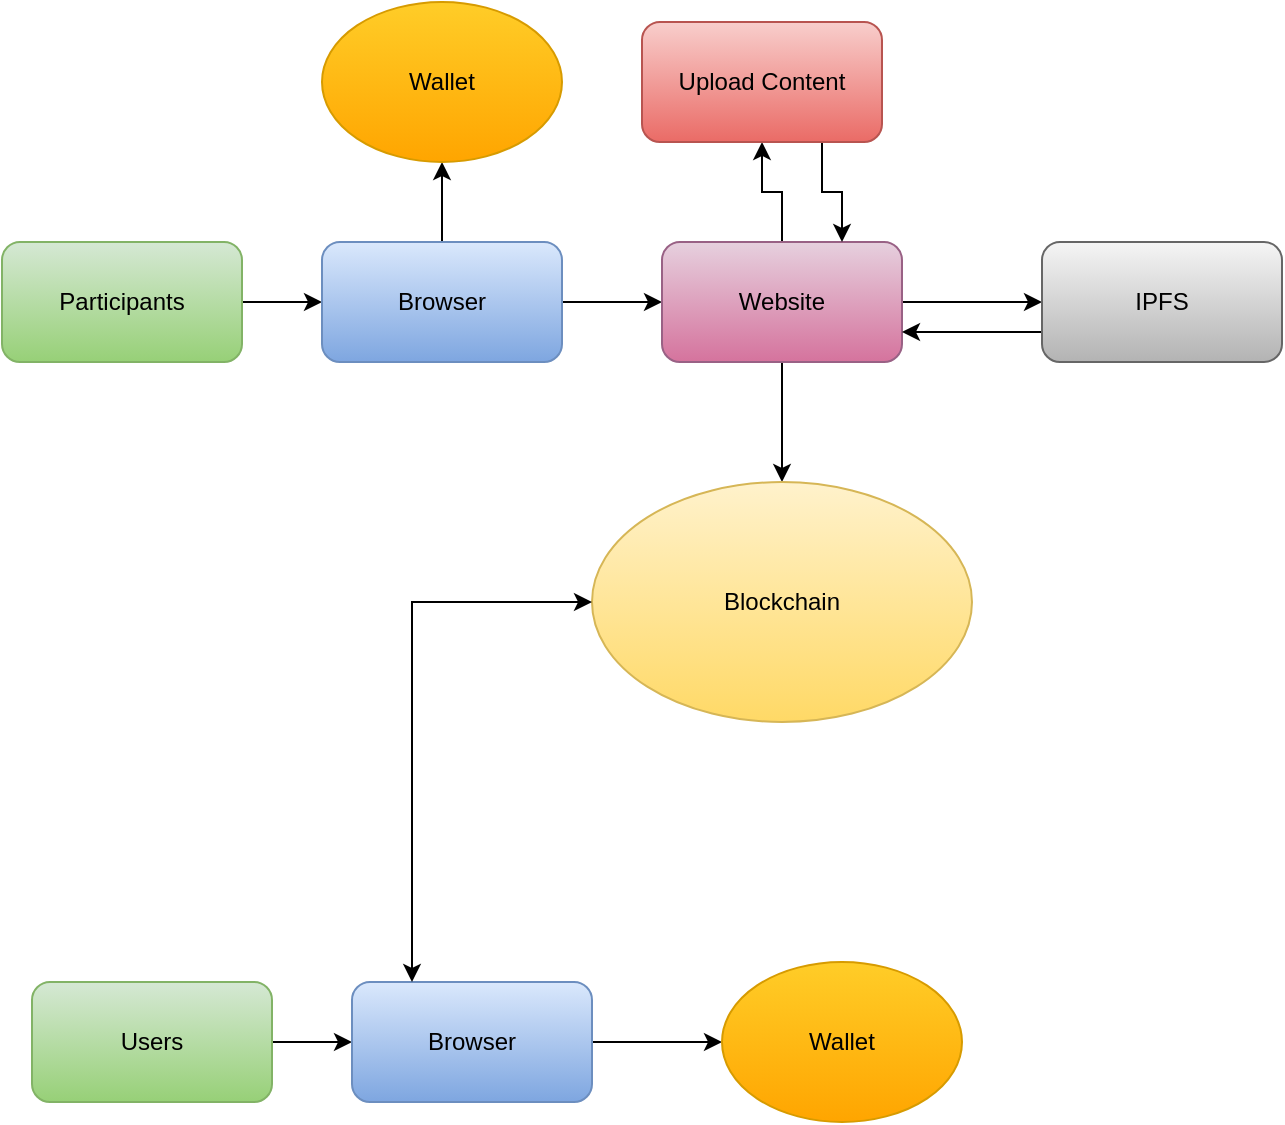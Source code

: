 <mxfile version="22.1.3" type="github">
  <diagram name="Page-1" id="uvDzyVtkvnyqVdNpsSEz">
    <mxGraphModel dx="994" dy="587" grid="1" gridSize="10" guides="1" tooltips="1" connect="1" arrows="1" fold="1" page="1" pageScale="1" pageWidth="850" pageHeight="1100" math="0" shadow="0">
      <root>
        <mxCell id="0" />
        <mxCell id="1" parent="0" />
        <mxCell id="ZMCGh3uslOaLDGoOaYo7-4" value="" style="edgeStyle=orthogonalEdgeStyle;rounded=0;orthogonalLoop=1;jettySize=auto;html=1;" parent="1" source="ZMCGh3uslOaLDGoOaYo7-1" target="ZMCGh3uslOaLDGoOaYo7-2" edge="1">
          <mxGeometry relative="1" as="geometry" />
        </mxCell>
        <mxCell id="ZMCGh3uslOaLDGoOaYo7-1" value="Participants" style="rounded=1;whiteSpace=wrap;html=1;fillColor=#d5e8d4;gradientColor=#97d077;strokeColor=#82b366;" parent="1" vertex="1">
          <mxGeometry x="80" y="280" width="120" height="60" as="geometry" />
        </mxCell>
        <mxCell id="ZMCGh3uslOaLDGoOaYo7-5" value="" style="edgeStyle=orthogonalEdgeStyle;rounded=0;orthogonalLoop=1;jettySize=auto;html=1;" parent="1" source="ZMCGh3uslOaLDGoOaYo7-2" target="ZMCGh3uslOaLDGoOaYo7-3" edge="1">
          <mxGeometry relative="1" as="geometry" />
        </mxCell>
        <mxCell id="ZMCGh3uslOaLDGoOaYo7-7" value="" style="edgeStyle=orthogonalEdgeStyle;rounded=0;orthogonalLoop=1;jettySize=auto;html=1;" parent="1" source="ZMCGh3uslOaLDGoOaYo7-2" target="ZMCGh3uslOaLDGoOaYo7-6" edge="1">
          <mxGeometry relative="1" as="geometry" />
        </mxCell>
        <mxCell id="ZMCGh3uslOaLDGoOaYo7-2" value="Browser" style="rounded=1;whiteSpace=wrap;html=1;fillColor=#dae8fc;gradientColor=#7ea6e0;strokeColor=#6c8ebf;" parent="1" vertex="1">
          <mxGeometry x="240" y="280" width="120" height="60" as="geometry" />
        </mxCell>
        <mxCell id="ZMCGh3uslOaLDGoOaYo7-3" value="Wallet" style="ellipse;whiteSpace=wrap;html=1;fillColor=#ffcd28;gradientColor=#ffa500;strokeColor=#d79b00;" parent="1" vertex="1">
          <mxGeometry x="240" y="160" width="120" height="80" as="geometry" />
        </mxCell>
        <mxCell id="ZMCGh3uslOaLDGoOaYo7-9" value="" style="edgeStyle=orthogonalEdgeStyle;rounded=0;orthogonalLoop=1;jettySize=auto;html=1;" parent="1" source="ZMCGh3uslOaLDGoOaYo7-6" target="ZMCGh3uslOaLDGoOaYo7-8" edge="1">
          <mxGeometry relative="1" as="geometry" />
        </mxCell>
        <mxCell id="ZMCGh3uslOaLDGoOaYo7-12" value="" style="edgeStyle=orthogonalEdgeStyle;rounded=0;orthogonalLoop=1;jettySize=auto;html=1;" parent="1" source="ZMCGh3uslOaLDGoOaYo7-6" target="ZMCGh3uslOaLDGoOaYo7-11" edge="1">
          <mxGeometry relative="1" as="geometry" />
        </mxCell>
        <mxCell id="ZMCGh3uslOaLDGoOaYo7-15" value="" style="edgeStyle=orthogonalEdgeStyle;rounded=0;orthogonalLoop=1;jettySize=auto;html=1;" parent="1" source="ZMCGh3uslOaLDGoOaYo7-6" target="ZMCGh3uslOaLDGoOaYo7-14" edge="1">
          <mxGeometry relative="1" as="geometry" />
        </mxCell>
        <mxCell id="ZMCGh3uslOaLDGoOaYo7-6" value="Website" style="whiteSpace=wrap;html=1;rounded=1;fillColor=#e6d0de;gradientColor=#d5739d;strokeColor=#996185;" parent="1" vertex="1">
          <mxGeometry x="410" y="280" width="120" height="60" as="geometry" />
        </mxCell>
        <mxCell id="ZMCGh3uslOaLDGoOaYo7-10" style="edgeStyle=orthogonalEdgeStyle;rounded=0;orthogonalLoop=1;jettySize=auto;html=1;entryX=0.75;entryY=0;entryDx=0;entryDy=0;" parent="1" source="ZMCGh3uslOaLDGoOaYo7-8" target="ZMCGh3uslOaLDGoOaYo7-6" edge="1">
          <mxGeometry relative="1" as="geometry">
            <Array as="points">
              <mxPoint x="490" y="255" />
              <mxPoint x="500" y="255" />
            </Array>
          </mxGeometry>
        </mxCell>
        <mxCell id="ZMCGh3uslOaLDGoOaYo7-8" value="Upload Content" style="whiteSpace=wrap;html=1;rounded=1;fillColor=#f8cecc;gradientColor=#ea6b66;strokeColor=#b85450;" parent="1" vertex="1">
          <mxGeometry x="400" y="170" width="120" height="60" as="geometry" />
        </mxCell>
        <mxCell id="ZMCGh3uslOaLDGoOaYo7-13" value="" style="edgeStyle=orthogonalEdgeStyle;rounded=0;orthogonalLoop=1;jettySize=auto;html=1;entryX=1;entryY=0.75;entryDx=0;entryDy=0;exitX=0;exitY=0.75;exitDx=0;exitDy=0;" parent="1" source="ZMCGh3uslOaLDGoOaYo7-11" target="ZMCGh3uslOaLDGoOaYo7-6" edge="1">
          <mxGeometry relative="1" as="geometry" />
        </mxCell>
        <mxCell id="ZMCGh3uslOaLDGoOaYo7-11" value="IPFS" style="whiteSpace=wrap;html=1;rounded=1;fillColor=#f5f5f5;gradientColor=#b3b3b3;strokeColor=#666666;" parent="1" vertex="1">
          <mxGeometry x="600" y="280" width="120" height="60" as="geometry" />
        </mxCell>
        <mxCell id="ZMCGh3uslOaLDGoOaYo7-14" value="Blockchain" style="ellipse;whiteSpace=wrap;html=1;fillColor=#fff2cc;gradientColor=#ffd966;strokeColor=#d6b656;" parent="1" vertex="1">
          <mxGeometry x="375" y="400" width="190" height="120" as="geometry" />
        </mxCell>
        <mxCell id="EkopuV4-x3dMB_6pd0mx-1" value="" style="edgeStyle=orthogonalEdgeStyle;rounded=0;orthogonalLoop=1;jettySize=auto;html=1;" edge="1" parent="1" source="EkopuV4-x3dMB_6pd0mx-2" target="EkopuV4-x3dMB_6pd0mx-4">
          <mxGeometry relative="1" as="geometry" />
        </mxCell>
        <mxCell id="EkopuV4-x3dMB_6pd0mx-2" value="Users" style="rounded=1;whiteSpace=wrap;html=1;fillColor=#d5e8d4;gradientColor=#97d077;strokeColor=#82b366;" vertex="1" parent="1">
          <mxGeometry x="95" y="650" width="120" height="60" as="geometry" />
        </mxCell>
        <mxCell id="EkopuV4-x3dMB_6pd0mx-3" value="" style="edgeStyle=orthogonalEdgeStyle;rounded=0;orthogonalLoop=1;jettySize=auto;html=1;" edge="1" parent="1" source="EkopuV4-x3dMB_6pd0mx-4" target="EkopuV4-x3dMB_6pd0mx-5">
          <mxGeometry relative="1" as="geometry" />
        </mxCell>
        <mxCell id="EkopuV4-x3dMB_6pd0mx-4" value="Browser" style="rounded=1;whiteSpace=wrap;html=1;fillColor=#dae8fc;gradientColor=#7ea6e0;strokeColor=#6c8ebf;" vertex="1" parent="1">
          <mxGeometry x="255" y="650" width="120" height="60" as="geometry" />
        </mxCell>
        <mxCell id="EkopuV4-x3dMB_6pd0mx-5" value="Wallet" style="ellipse;whiteSpace=wrap;html=1;fillColor=#ffcd28;gradientColor=#ffa500;strokeColor=#d79b00;" vertex="1" parent="1">
          <mxGeometry x="440" y="640" width="120" height="80" as="geometry" />
        </mxCell>
        <mxCell id="EkopuV4-x3dMB_6pd0mx-7" value="" style="endArrow=classic;startArrow=classic;html=1;rounded=0;exitX=0.25;exitY=0;exitDx=0;exitDy=0;entryX=0;entryY=0.5;entryDx=0;entryDy=0;" edge="1" parent="1" source="EkopuV4-x3dMB_6pd0mx-4" target="ZMCGh3uslOaLDGoOaYo7-14">
          <mxGeometry width="50" height="50" relative="1" as="geometry">
            <mxPoint x="350" y="420" as="sourcePoint" />
            <mxPoint x="400" y="370" as="targetPoint" />
            <Array as="points">
              <mxPoint x="285" y="460" />
            </Array>
          </mxGeometry>
        </mxCell>
      </root>
    </mxGraphModel>
  </diagram>
</mxfile>
